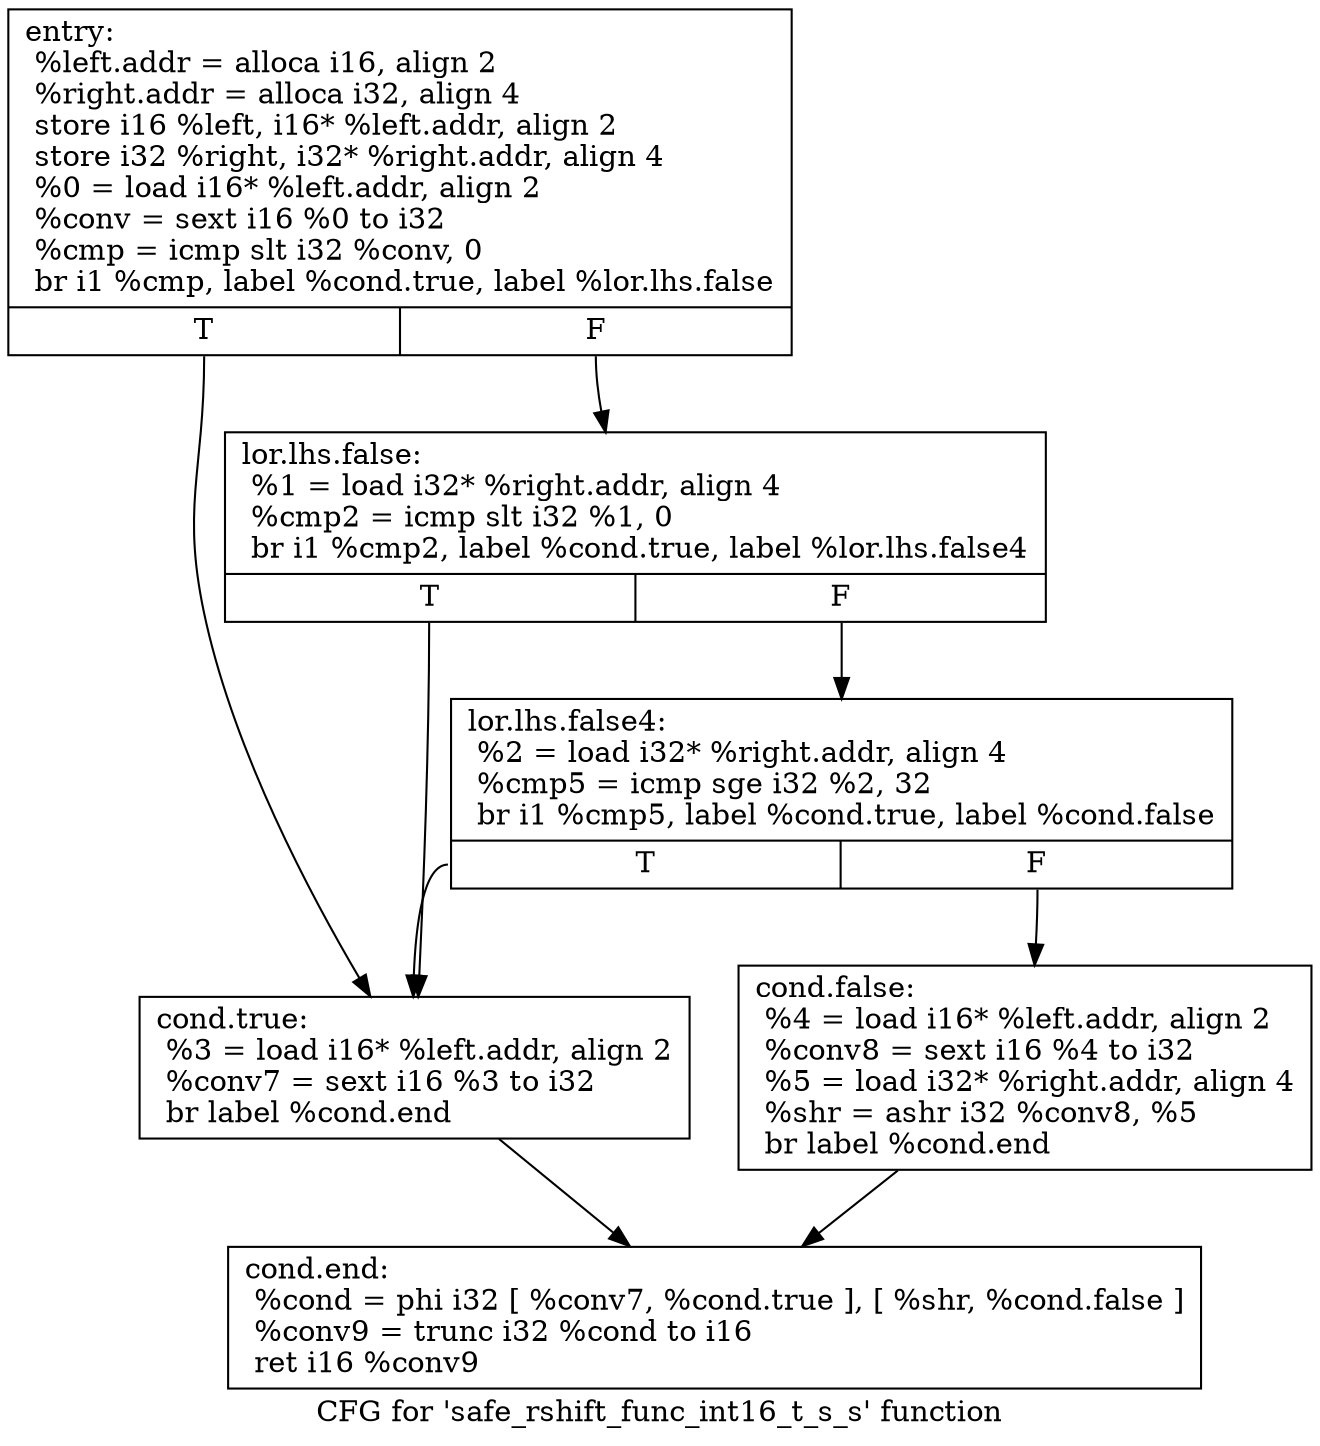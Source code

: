 digraph "CFG for 'safe_rshift_func_int16_t_s_s' function" {
	label="CFG for 'safe_rshift_func_int16_t_s_s' function";

	Node0xbb8d868 [shape=record,label="{entry:\l  %left.addr = alloca i16, align 2\l  %right.addr = alloca i32, align 4\l  store i16 %left, i16* %left.addr, align 2\l  store i32 %right, i32* %right.addr, align 4\l  %0 = load i16* %left.addr, align 2\l  %conv = sext i16 %0 to i32\l  %cmp = icmp slt i32 %conv, 0\l  br i1 %cmp, label %cond.true, label %lor.lhs.false\l|{<s0>T|<s1>F}}"];
	Node0xbb8d868:s0 -> Node0xbb8d8f8;
	Node0xbb8d868:s1 -> Node0xbb8d898;
	Node0xbb8d898 [shape=record,label="{lor.lhs.false:                                    \l  %1 = load i32* %right.addr, align 4\l  %cmp2 = icmp slt i32 %1, 0\l  br i1 %cmp2, label %cond.true, label %lor.lhs.false4\l|{<s0>T|<s1>F}}"];
	Node0xbb8d898:s0 -> Node0xbb8d8f8;
	Node0xbb8d898:s1 -> Node0xbb8d8c8;
	Node0xbb8d8c8 [shape=record,label="{lor.lhs.false4:                                   \l  %2 = load i32* %right.addr, align 4\l  %cmp5 = icmp sge i32 %2, 32\l  br i1 %cmp5, label %cond.true, label %cond.false\l|{<s0>T|<s1>F}}"];
	Node0xbb8d8c8:s0 -> Node0xbb8d8f8;
	Node0xbb8d8c8:s1 -> Node0xbb8d928;
	Node0xbb8d8f8 [shape=record,label="{cond.true:                                        \l  %3 = load i16* %left.addr, align 2\l  %conv7 = sext i16 %3 to i32\l  br label %cond.end\l}"];
	Node0xbb8d8f8 -> Node0xbb8d958;
	Node0xbb8d928 [shape=record,label="{cond.false:                                       \l  %4 = load i16* %left.addr, align 2\l  %conv8 = sext i16 %4 to i32\l  %5 = load i32* %right.addr, align 4\l  %shr = ashr i32 %conv8, %5\l  br label %cond.end\l}"];
	Node0xbb8d928 -> Node0xbb8d958;
	Node0xbb8d958 [shape=record,label="{cond.end:                                         \l  %cond = phi i32 [ %conv7, %cond.true ], [ %shr, %cond.false ]\l  %conv9 = trunc i32 %cond to i16\l  ret i16 %conv9\l}"];
}
